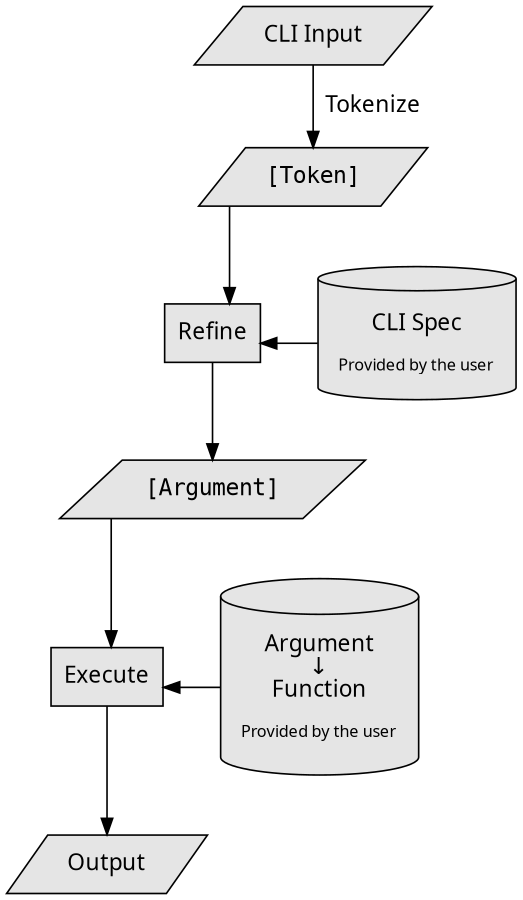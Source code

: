 digraph ProcessingPipeline {
  graph [size="6"];
  splines=ortho;

  edge[fontname="Sans-Serif"]
  node[style=filled, fillcolor=gray90]

  node[fontname="Monospace"]
  tokens [label="[Token]", shape="parallelogram"]
  args [label="[Argument]", shape="parallelogram"]

  node[fontname="Sans-Serif"]
  in [label="CLI Input", shape="parallelogram"]
  refine [label="Refine", shape="rectangle"]
  exec [label="Execute", shape="rectangle"]
  out [label="Output", shape="parallelogram"]
  clispec [
    shape="cylinder",
    label=<
<br/>
CLI Spec<br/>
<br/>
<font point-size="10">  Provided by the user  </font>
>
    ]
  mapping [
    shape="cylinder",
    label=<
<br/>
Argument<br/>
↓<br/>
Function<br/>
<br/>
<font point-size="10">  Provided by the user  </font>
>
    ]

  in -> tokens [label="  Tokenize  "]
  tokens -> refine
  clispec -> refine
  refine -> args
  args -> exec
  mapping -> exec
  exec -> out

  // Align clispec node to the right of refine and on the same level
  refine -> clispec [style=invis]
  clispec -> tokens [style=invis]
  subgraph { rank=same; refine; clispec; }

  // Align mapping node to the right of exec and on the same level
  exec -> mapping [style=invis]
  mapping -> args [style=invis]
  subgraph { rank=same; exec; mapping; }
}
